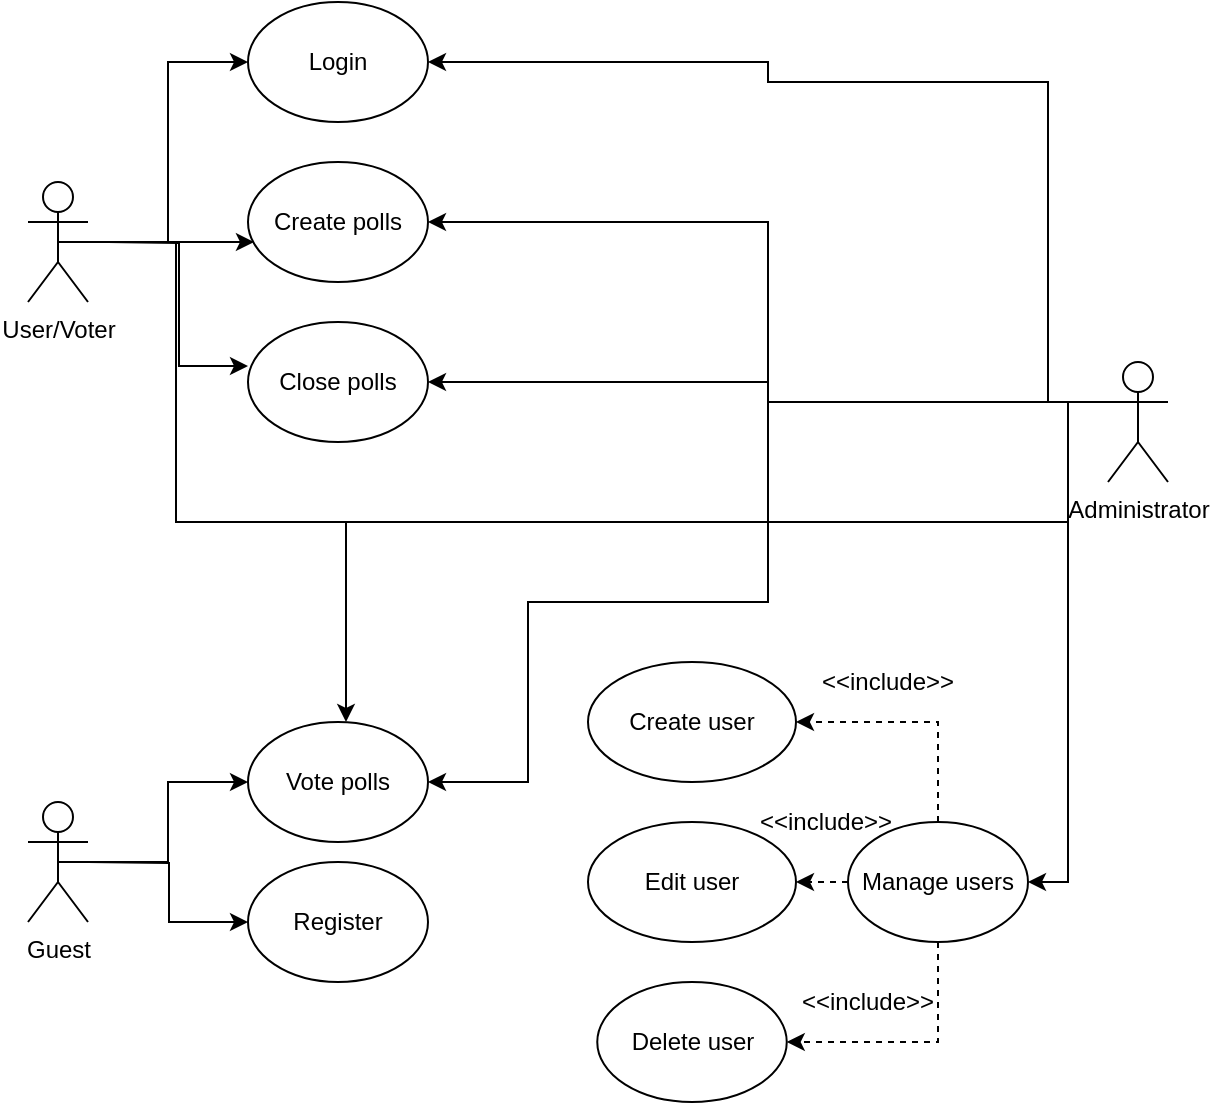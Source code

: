 <mxfile version="13.7.0" type="github">
  <diagram id="-ZjtS6gjc1SuAes6MkAO" name="Page-1">
    <mxGraphModel dx="2062" dy="1140" grid="1" gridSize="10" guides="1" tooltips="1" connect="1" arrows="1" fold="1" page="1" pageScale="1" pageWidth="827" pageHeight="1169" math="0" shadow="0">
      <root>
        <mxCell id="0" />
        <mxCell id="1" parent="0" />
        <mxCell id="IsQ_zeZgU_FJPywSF7nE-23" style="edgeStyle=orthogonalEdgeStyle;rounded=0;orthogonalLoop=1;jettySize=auto;html=1;entryX=0;entryY=0.5;entryDx=0;entryDy=0;" parent="1" target="IsQ_zeZgU_FJPywSF7nE-4" edge="1">
          <mxGeometry relative="1" as="geometry">
            <mxPoint x="220" y="140" as="sourcePoint" />
            <Array as="points">
              <mxPoint x="220" y="140" />
              <mxPoint x="260" y="140" />
              <mxPoint x="260" y="50" />
            </Array>
          </mxGeometry>
        </mxCell>
        <mxCell id="IsQ_zeZgU_FJPywSF7nE-24" style="edgeStyle=orthogonalEdgeStyle;rounded=0;orthogonalLoop=1;jettySize=auto;html=1;exitX=0.5;exitY=0.5;exitDx=0;exitDy=0;exitPerimeter=0;entryX=0.033;entryY=0.667;entryDx=0;entryDy=0;entryPerimeter=0;" parent="1" source="IsQ_zeZgU_FJPywSF7nE-1" target="IsQ_zeZgU_FJPywSF7nE-5" edge="1">
          <mxGeometry relative="1" as="geometry" />
        </mxCell>
        <mxCell id="IsQ_zeZgU_FJPywSF7nE-25" style="edgeStyle=orthogonalEdgeStyle;rounded=0;orthogonalLoop=1;jettySize=auto;html=1;entryX=0;entryY=0.367;entryDx=0;entryDy=0;entryPerimeter=0;" parent="1" target="IsQ_zeZgU_FJPywSF7nE-8" edge="1">
          <mxGeometry relative="1" as="geometry">
            <mxPoint x="230" y="140" as="sourcePoint" />
          </mxGeometry>
        </mxCell>
        <mxCell id="IsQ_zeZgU_FJPywSF7nE-34" style="edgeStyle=orthogonalEdgeStyle;rounded=0;orthogonalLoop=1;jettySize=auto;html=1;exitX=0.5;exitY=0.5;exitDx=0;exitDy=0;exitPerimeter=0;entryX=0.5;entryY=0;entryDx=0;entryDy=0;" parent="1" edge="1">
          <mxGeometry relative="1" as="geometry">
            <mxPoint x="209" y="140" as="sourcePoint" />
            <mxPoint x="349" y="380" as="targetPoint" />
            <Array as="points">
              <mxPoint x="264" y="140" />
              <mxPoint x="264" y="280" />
              <mxPoint x="349" y="280" />
            </Array>
          </mxGeometry>
        </mxCell>
        <mxCell id="IsQ_zeZgU_FJPywSF7nE-1" value="User/Voter" style="shape=umlActor;verticalLabelPosition=bottom;verticalAlign=top;html=1;outlineConnect=0;" parent="1" vertex="1">
          <mxGeometry x="190" y="110" width="30" height="60" as="geometry" />
        </mxCell>
        <mxCell id="IsQ_zeZgU_FJPywSF7nE-17" style="edgeStyle=orthogonalEdgeStyle;rounded=0;orthogonalLoop=1;jettySize=auto;html=1;exitX=0;exitY=0.333;exitDx=0;exitDy=0;exitPerimeter=0;entryX=1;entryY=0.5;entryDx=0;entryDy=0;" parent="1" source="IsQ_zeZgU_FJPywSF7nE-2" target="IsQ_zeZgU_FJPywSF7nE-12" edge="1">
          <mxGeometry relative="1" as="geometry" />
        </mxCell>
        <mxCell id="IsQ_zeZgU_FJPywSF7nE-29" style="edgeStyle=orthogonalEdgeStyle;rounded=0;orthogonalLoop=1;jettySize=auto;html=1;entryX=1;entryY=0.5;entryDx=0;entryDy=0;" parent="1" target="IsQ_zeZgU_FJPywSF7nE-4" edge="1">
          <mxGeometry relative="1" as="geometry">
            <mxPoint x="720" y="220" as="sourcePoint" />
            <Array as="points">
              <mxPoint x="720" y="220" />
              <mxPoint x="700" y="220" />
              <mxPoint x="700" y="60" />
              <mxPoint x="560" y="60" />
              <mxPoint x="560" y="50" />
            </Array>
          </mxGeometry>
        </mxCell>
        <mxCell id="IsQ_zeZgU_FJPywSF7nE-31" style="edgeStyle=orthogonalEdgeStyle;rounded=0;orthogonalLoop=1;jettySize=auto;html=1;exitX=0;exitY=0.333;exitDx=0;exitDy=0;exitPerimeter=0;entryX=1;entryY=0.5;entryDx=0;entryDy=0;" parent="1" source="IsQ_zeZgU_FJPywSF7nE-2" target="IsQ_zeZgU_FJPywSF7nE-5" edge="1">
          <mxGeometry relative="1" as="geometry" />
        </mxCell>
        <mxCell id="IsQ_zeZgU_FJPywSF7nE-32" style="edgeStyle=orthogonalEdgeStyle;rounded=0;orthogonalLoop=1;jettySize=auto;html=1;exitX=0;exitY=0.333;exitDx=0;exitDy=0;exitPerimeter=0;entryX=1;entryY=0.5;entryDx=0;entryDy=0;" parent="1" source="IsQ_zeZgU_FJPywSF7nE-2" target="IsQ_zeZgU_FJPywSF7nE-8" edge="1">
          <mxGeometry relative="1" as="geometry" />
        </mxCell>
        <mxCell id="IsQ_zeZgU_FJPywSF7nE-33" style="edgeStyle=orthogonalEdgeStyle;rounded=0;orthogonalLoop=1;jettySize=auto;html=1;exitX=0;exitY=0.333;exitDx=0;exitDy=0;exitPerimeter=0;endArrow=none;endFill=0;" parent="1" source="IsQ_zeZgU_FJPywSF7nE-2" edge="1">
          <mxGeometry relative="1" as="geometry">
            <mxPoint x="345" y="280" as="targetPoint" />
            <Array as="points">
              <mxPoint x="710" y="220" />
              <mxPoint x="710" y="280" />
              <mxPoint x="355" y="280" />
            </Array>
          </mxGeometry>
        </mxCell>
        <mxCell id="IsQ_zeZgU_FJPywSF7nE-35" style="edgeStyle=orthogonalEdgeStyle;rounded=0;orthogonalLoop=1;jettySize=auto;html=1;exitX=0;exitY=0.333;exitDx=0;exitDy=0;exitPerimeter=0;entryX=1;entryY=0.5;entryDx=0;entryDy=0;" parent="1" source="IsQ_zeZgU_FJPywSF7nE-2" target="IsQ_zeZgU_FJPywSF7nE-9" edge="1">
          <mxGeometry relative="1" as="geometry">
            <Array as="points">
              <mxPoint x="560" y="220" />
              <mxPoint x="560" y="320" />
              <mxPoint x="440" y="320" />
              <mxPoint x="440" y="410" />
            </Array>
          </mxGeometry>
        </mxCell>
        <mxCell id="IsQ_zeZgU_FJPywSF7nE-2" value="Administrator&lt;br&gt;" style="shape=umlActor;verticalLabelPosition=bottom;verticalAlign=top;html=1;outlineConnect=0;" parent="1" vertex="1">
          <mxGeometry x="730" y="200" width="30" height="60" as="geometry" />
        </mxCell>
        <mxCell id="IsQ_zeZgU_FJPywSF7nE-27" style="edgeStyle=orthogonalEdgeStyle;rounded=0;orthogonalLoop=1;jettySize=auto;html=1;" parent="1" target="IsQ_zeZgU_FJPywSF7nE-6" edge="1">
          <mxGeometry relative="1" as="geometry">
            <mxPoint x="220" y="450" as="sourcePoint" />
          </mxGeometry>
        </mxCell>
        <mxCell id="IsQ_zeZgU_FJPywSF7nE-28" style="edgeStyle=orthogonalEdgeStyle;rounded=0;orthogonalLoop=1;jettySize=auto;html=1;exitX=0.5;exitY=0.5;exitDx=0;exitDy=0;exitPerimeter=0;" parent="1" source="IsQ_zeZgU_FJPywSF7nE-3" target="IsQ_zeZgU_FJPywSF7nE-9" edge="1">
          <mxGeometry relative="1" as="geometry" />
        </mxCell>
        <mxCell id="IsQ_zeZgU_FJPywSF7nE-3" value="Guest&lt;br&gt;" style="shape=umlActor;verticalLabelPosition=bottom;verticalAlign=top;html=1;outlineConnect=0;" parent="1" vertex="1">
          <mxGeometry x="190" y="420" width="30" height="60" as="geometry" />
        </mxCell>
        <mxCell id="IsQ_zeZgU_FJPywSF7nE-4" value="Login" style="ellipse;whiteSpace=wrap;html=1;" parent="1" vertex="1">
          <mxGeometry x="300" y="20" width="90" height="60" as="geometry" />
        </mxCell>
        <mxCell id="IsQ_zeZgU_FJPywSF7nE-5" value="Create polls" style="ellipse;whiteSpace=wrap;html=1;" parent="1" vertex="1">
          <mxGeometry x="300" y="100" width="90" height="60" as="geometry" />
        </mxCell>
        <mxCell id="IsQ_zeZgU_FJPywSF7nE-6" value="Register" style="ellipse;whiteSpace=wrap;html=1;" parent="1" vertex="1">
          <mxGeometry x="300" y="450" width="90" height="60" as="geometry" />
        </mxCell>
        <mxCell id="IsQ_zeZgU_FJPywSF7nE-8" value="Close polls" style="ellipse;whiteSpace=wrap;html=1;" parent="1" vertex="1">
          <mxGeometry x="300" y="180" width="90" height="60" as="geometry" />
        </mxCell>
        <mxCell id="IsQ_zeZgU_FJPywSF7nE-9" value="Vote polls" style="ellipse;whiteSpace=wrap;html=1;" parent="1" vertex="1">
          <mxGeometry x="300" y="380" width="90" height="60" as="geometry" />
        </mxCell>
        <mxCell id="IsQ_zeZgU_FJPywSF7nE-20" style="edgeStyle=orthogonalEdgeStyle;rounded=0;orthogonalLoop=1;jettySize=auto;html=1;exitX=0.5;exitY=0;exitDx=0;exitDy=0;entryX=1;entryY=0.5;entryDx=0;entryDy=0;dashed=1;" parent="1" source="IsQ_zeZgU_FJPywSF7nE-12" target="IsQ_zeZgU_FJPywSF7nE-14" edge="1">
          <mxGeometry relative="1" as="geometry" />
        </mxCell>
        <mxCell id="IsQ_zeZgU_FJPywSF7nE-21" style="edgeStyle=orthogonalEdgeStyle;rounded=0;orthogonalLoop=1;jettySize=auto;html=1;exitX=0;exitY=0.5;exitDx=0;exitDy=0;entryX=1;entryY=0.5;entryDx=0;entryDy=0;dashed=1;" parent="1" source="IsQ_zeZgU_FJPywSF7nE-12" target="IsQ_zeZgU_FJPywSF7nE-15" edge="1">
          <mxGeometry relative="1" as="geometry" />
        </mxCell>
        <mxCell id="IsQ_zeZgU_FJPywSF7nE-22" style="edgeStyle=orthogonalEdgeStyle;rounded=0;orthogonalLoop=1;jettySize=auto;html=1;exitX=0.5;exitY=1;exitDx=0;exitDy=0;entryX=1;entryY=0.5;entryDx=0;entryDy=0;dashed=1;" parent="1" source="IsQ_zeZgU_FJPywSF7nE-12" target="IsQ_zeZgU_FJPywSF7nE-13" edge="1">
          <mxGeometry relative="1" as="geometry" />
        </mxCell>
        <mxCell id="IsQ_zeZgU_FJPywSF7nE-12" value="Manage users" style="ellipse;whiteSpace=wrap;html=1;" parent="1" vertex="1">
          <mxGeometry x="600" y="430" width="90" height="60" as="geometry" />
        </mxCell>
        <mxCell id="IsQ_zeZgU_FJPywSF7nE-13" value="Delete user" style="ellipse;whiteSpace=wrap;html=1;" parent="1" vertex="1">
          <mxGeometry x="474.63" y="510" width="94.75" height="60" as="geometry" />
        </mxCell>
        <mxCell id="IsQ_zeZgU_FJPywSF7nE-14" value="Create user" style="ellipse;whiteSpace=wrap;html=1;" parent="1" vertex="1">
          <mxGeometry x="470" y="350" width="104" height="60" as="geometry" />
        </mxCell>
        <mxCell id="IsQ_zeZgU_FJPywSF7nE-15" value="Edit user" style="ellipse;whiteSpace=wrap;html=1;" parent="1" vertex="1">
          <mxGeometry x="470" y="430" width="104" height="60" as="geometry" />
        </mxCell>
        <mxCell id="IsQ_zeZgU_FJPywSF7nE-36" value="&amp;lt;&amp;lt;include&amp;gt;&amp;gt;" style="text;html=1;strokeColor=none;fillColor=none;align=center;verticalAlign=middle;whiteSpace=wrap;rounded=0;" parent="1" vertex="1">
          <mxGeometry x="600" y="350" width="40" height="20" as="geometry" />
        </mxCell>
        <mxCell id="IsQ_zeZgU_FJPywSF7nE-37" value="&amp;lt;&amp;lt;include&amp;gt;&amp;gt;" style="text;html=1;strokeColor=none;fillColor=none;align=center;verticalAlign=middle;whiteSpace=wrap;rounded=0;" parent="1" vertex="1">
          <mxGeometry x="590" y="510" width="40" height="20" as="geometry" />
        </mxCell>
        <mxCell id="IsQ_zeZgU_FJPywSF7nE-38" value="&amp;lt;&amp;lt;include&amp;gt;&amp;gt;" style="text;html=1;strokeColor=none;fillColor=none;align=center;verticalAlign=middle;whiteSpace=wrap;rounded=0;" parent="1" vertex="1">
          <mxGeometry x="569.38" y="420" width="40" height="20" as="geometry" />
        </mxCell>
      </root>
    </mxGraphModel>
  </diagram>
</mxfile>
